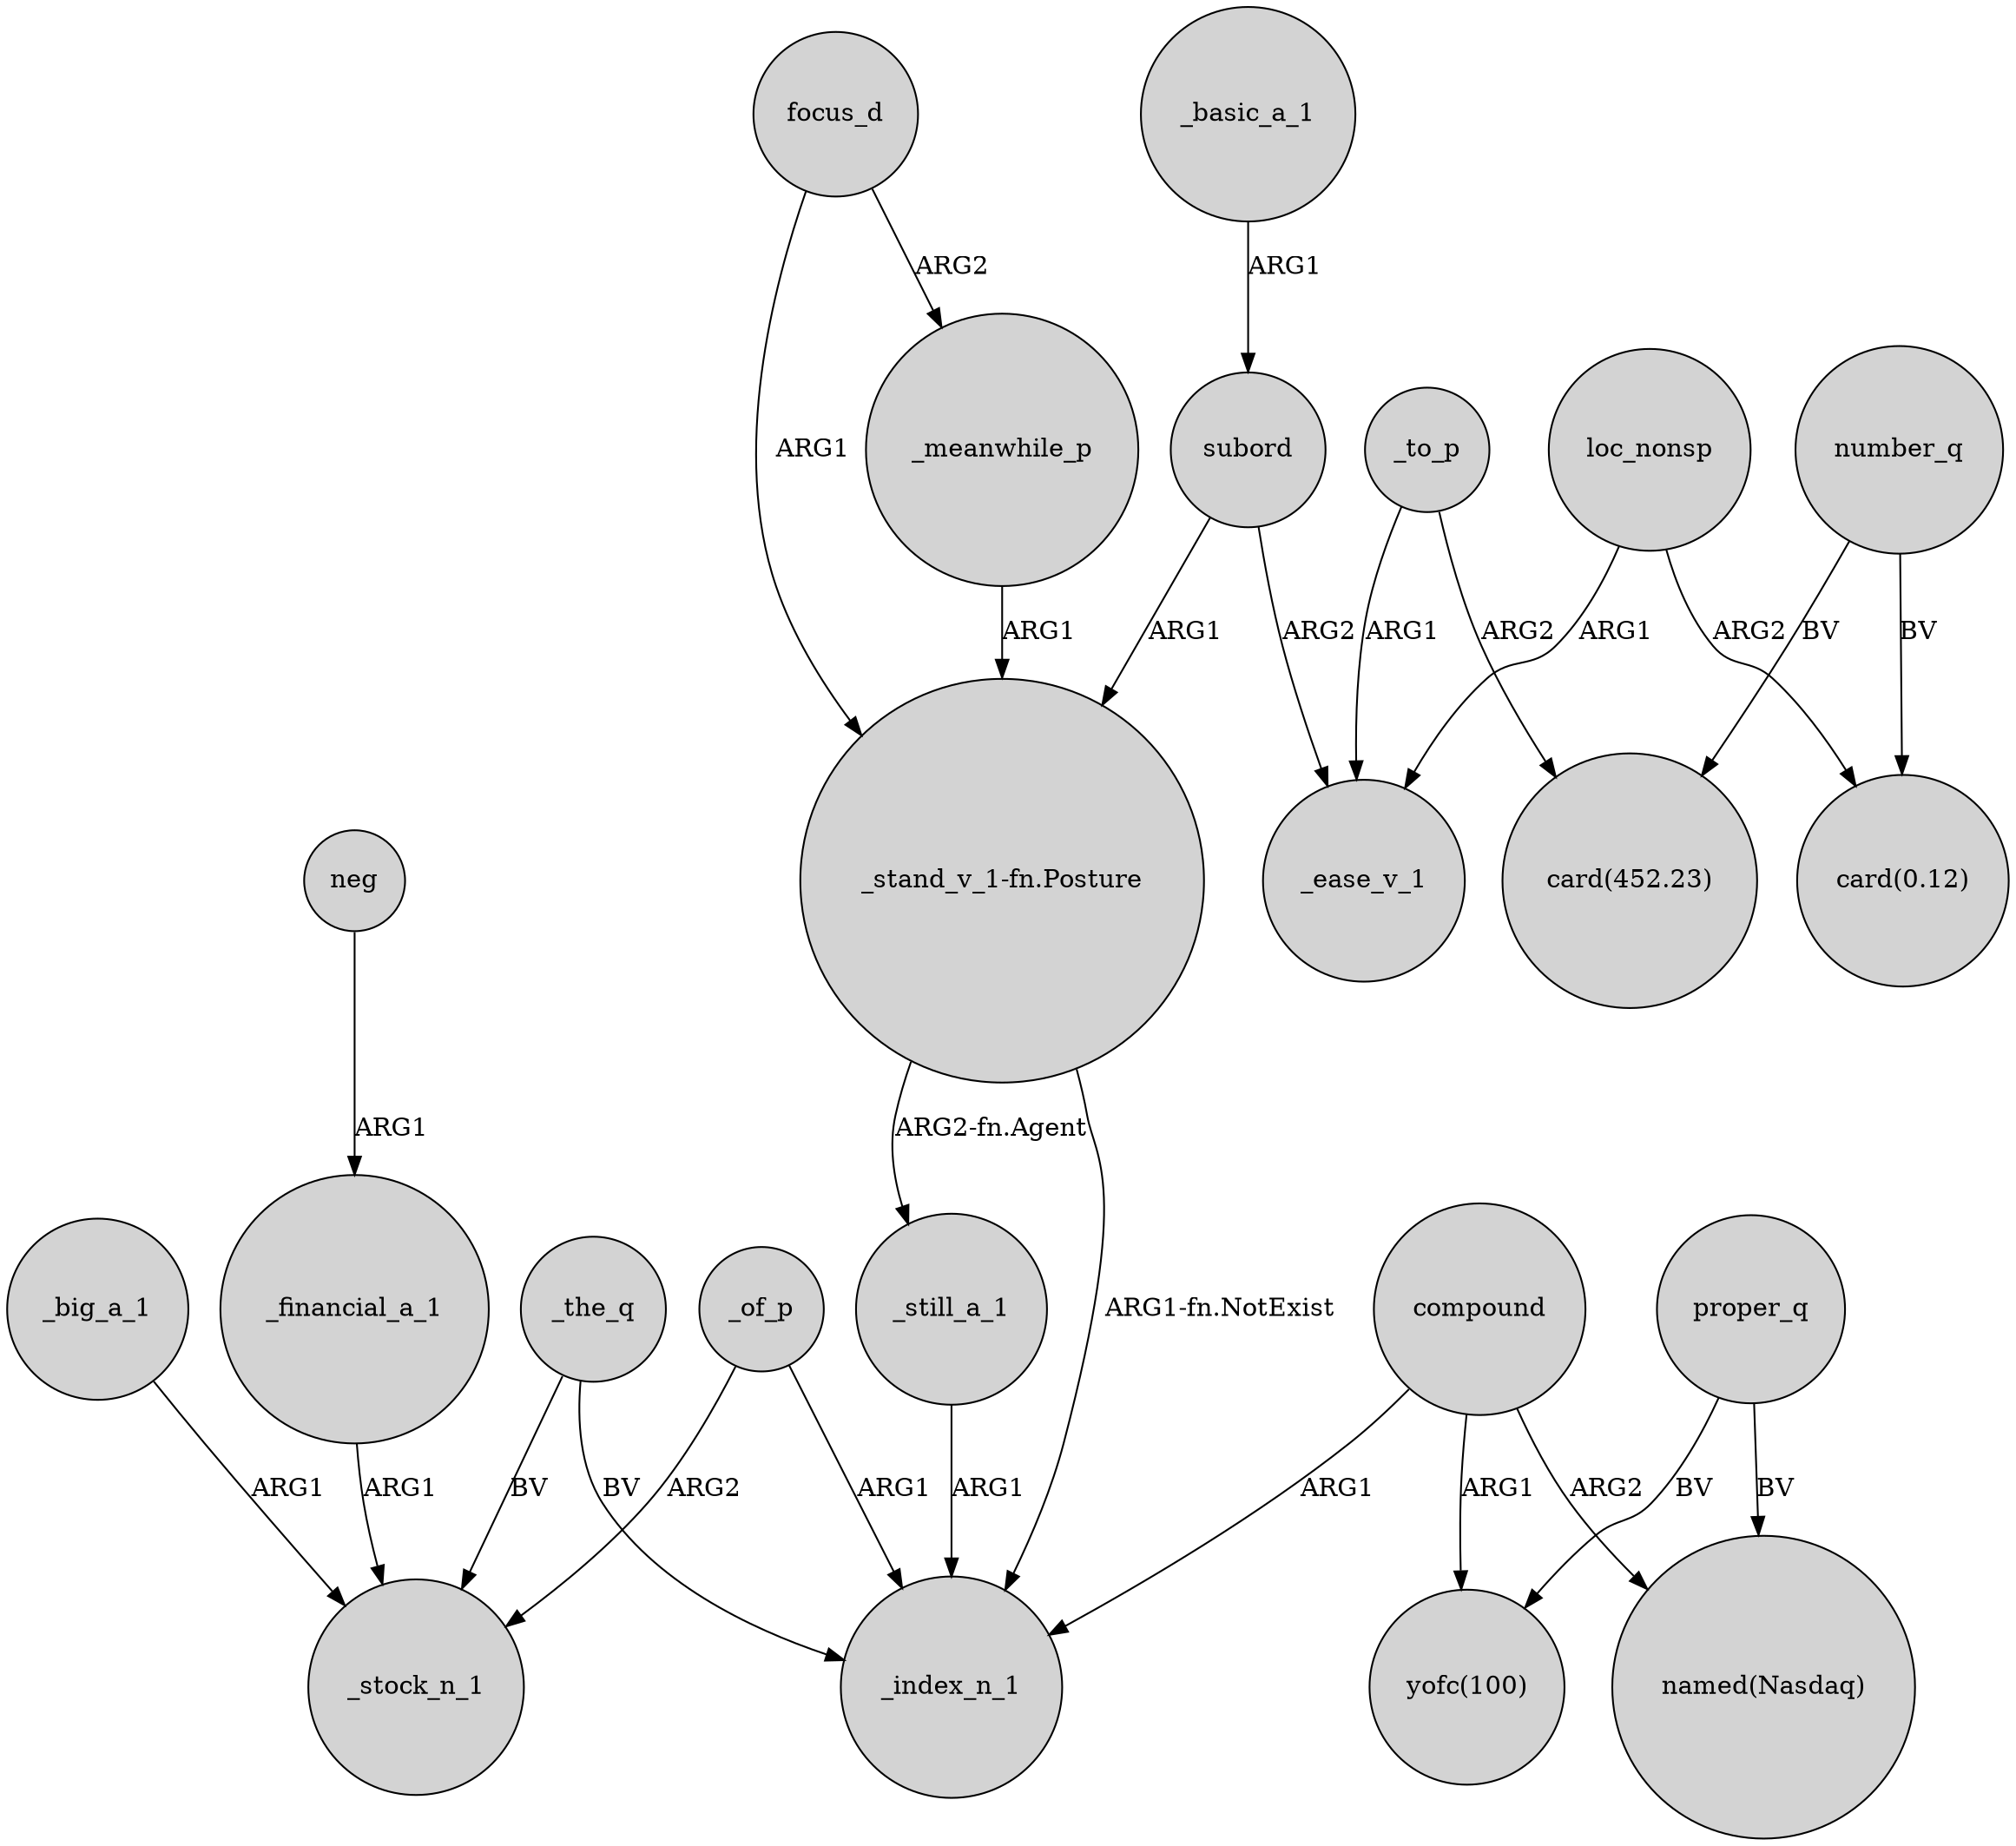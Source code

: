 digraph {
	node [shape=circle style=filled]
	_to_p -> _ease_v_1 [label=ARG1]
	_basic_a_1 -> subord [label=ARG1]
	loc_nonsp -> _ease_v_1 [label=ARG1]
	proper_q -> "yofc(100)" [label=BV]
	_to_p -> "card(452.23)" [label=ARG2]
	_the_q -> _stock_n_1 [label=BV]
	number_q -> "card(452.23)" [label=BV]
	_still_a_1 -> _index_n_1 [label=ARG1]
	"_stand_v_1-fn.Posture" -> _index_n_1 [label="ARG1-fn.NotExist"]
	_of_p -> _index_n_1 [label=ARG1]
	number_q -> "card(0.12)" [label=BV]
	compound -> "named(Nasdaq)" [label=ARG2]
	compound -> "yofc(100)" [label=ARG1]
	proper_q -> "named(Nasdaq)" [label=BV]
	_financial_a_1 -> _stock_n_1 [label=ARG1]
	focus_d -> "_stand_v_1-fn.Posture" [label=ARG1]
	subord -> _ease_v_1 [label=ARG2]
	focus_d -> _meanwhile_p [label=ARG2]
	_big_a_1 -> _stock_n_1 [label=ARG1]
	loc_nonsp -> "card(0.12)" [label=ARG2]
	_the_q -> _index_n_1 [label=BV]
	_meanwhile_p -> "_stand_v_1-fn.Posture" [label=ARG1]
	_of_p -> _stock_n_1 [label=ARG2]
	"_stand_v_1-fn.Posture" -> _still_a_1 [label="ARG2-fn.Agent"]
	neg -> _financial_a_1 [label=ARG1]
	compound -> _index_n_1 [label=ARG1]
	subord -> "_stand_v_1-fn.Posture" [label=ARG1]
}
